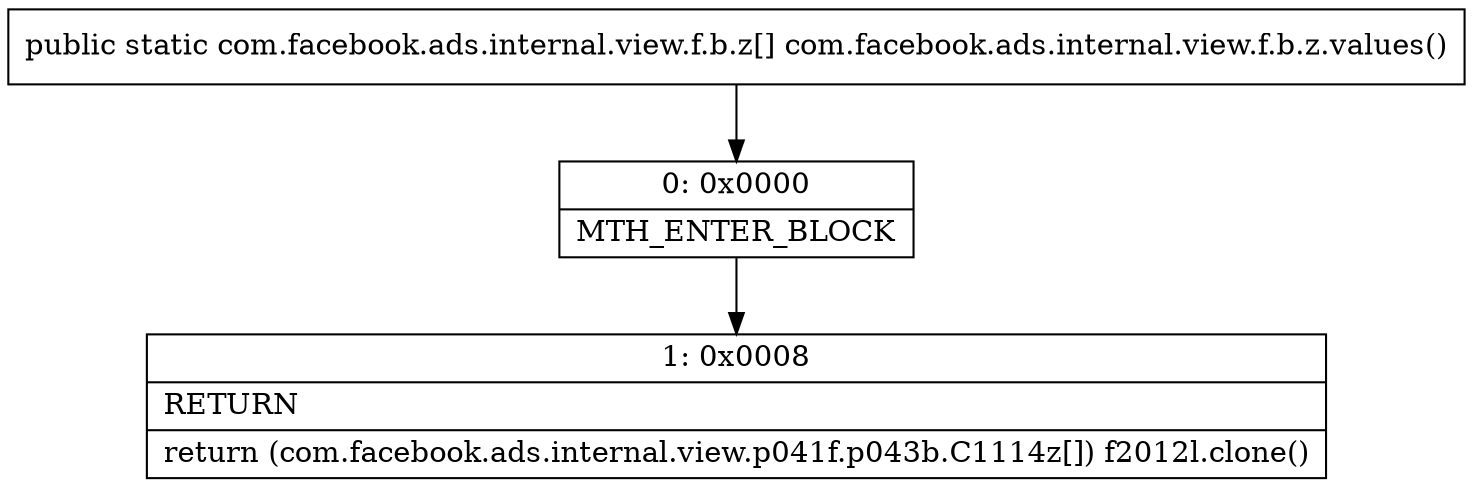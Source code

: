 digraph "CFG forcom.facebook.ads.internal.view.f.b.z.values()[Lcom\/facebook\/ads\/internal\/view\/f\/b\/z;" {
Node_0 [shape=record,label="{0\:\ 0x0000|MTH_ENTER_BLOCK\l}"];
Node_1 [shape=record,label="{1\:\ 0x0008|RETURN\l|return (com.facebook.ads.internal.view.p041f.p043b.C1114z[]) f2012l.clone()\l}"];
MethodNode[shape=record,label="{public static com.facebook.ads.internal.view.f.b.z[] com.facebook.ads.internal.view.f.b.z.values() }"];
MethodNode -> Node_0;
Node_0 -> Node_1;
}

